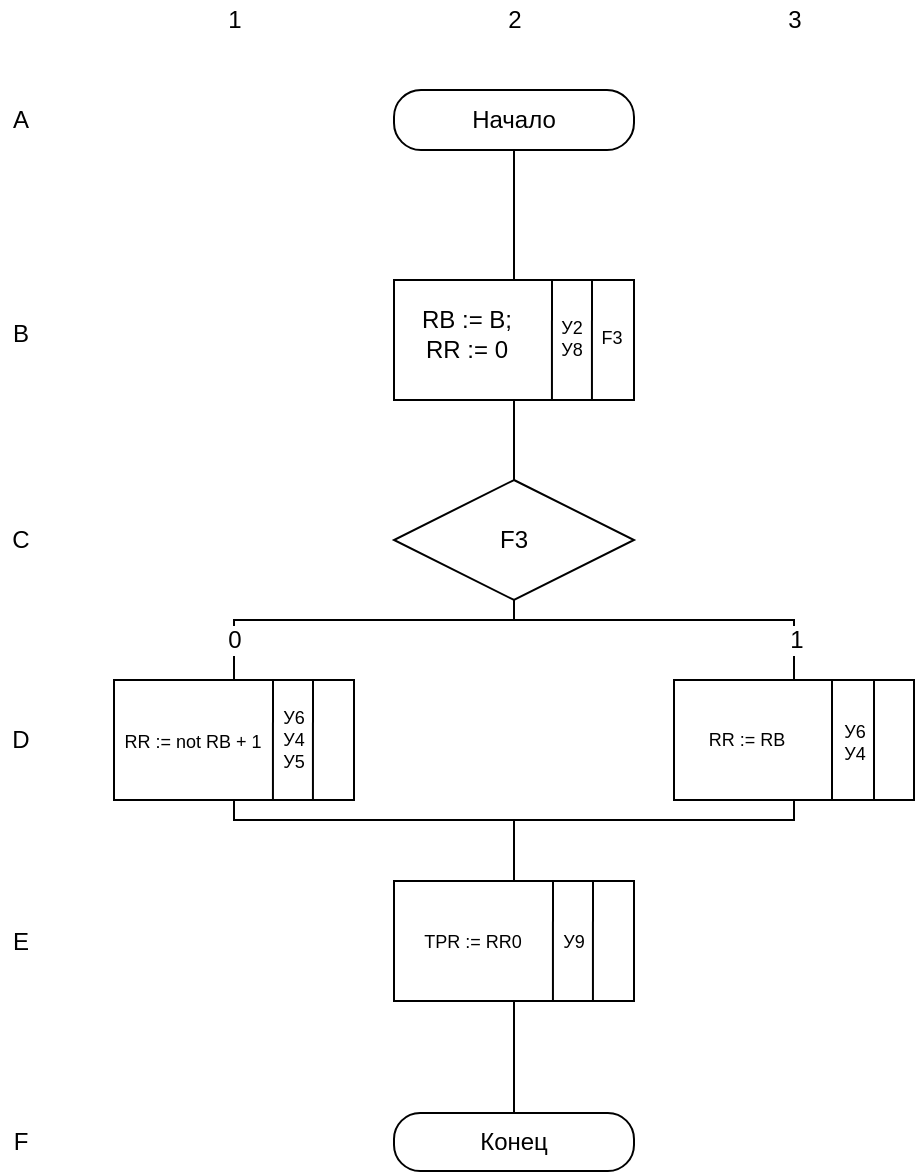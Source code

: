 <mxfile version="12.6.5" type="device"><diagram id="ino8X07yagJUm5cUdguc" name="Page-1"><mxGraphModel dx="478" dy="666" grid="1" gridSize="10" guides="1" tooltips="1" connect="1" arrows="1" fold="1" page="1" pageScale="1" pageWidth="827" pageHeight="1169" math="0" shadow="0"><root><mxCell id="0"/><mxCell id="1" parent="0"/><mxCell id="_YIfg3i4x5maGK3U4gLa-12" style="edgeStyle=orthogonalEdgeStyle;rounded=0;orthogonalLoop=1;jettySize=auto;html=1;exitX=0.5;exitY=1;exitDx=0;exitDy=0;entryX=0.5;entryY=0;entryDx=0;entryDy=0;endArrow=none;endFill=0;" parent="1" source="_YIfg3i4x5maGK3U4gLa-1" target="_YIfg3i4x5maGK3U4gLa-3" edge="1"><mxGeometry relative="1" as="geometry"/></mxCell><mxCell id="_YIfg3i4x5maGK3U4gLa-1" value="Начало" style="rounded=1;whiteSpace=wrap;html=1;imageHeight=24;arcSize=45;" parent="1" vertex="1"><mxGeometry x="360" y="75" width="120" height="30" as="geometry"/></mxCell><mxCell id="_YIfg3i4x5maGK3U4gLa-2" value="Конец" style="rounded=1;whiteSpace=wrap;html=1;arcSize=45;" parent="1" vertex="1"><mxGeometry x="360" y="586.5" width="120" height="29" as="geometry"/></mxCell><mxCell id="_YIfg3i4x5maGK3U4gLa-11" style="edgeStyle=orthogonalEdgeStyle;rounded=0;orthogonalLoop=1;jettySize=auto;html=1;exitX=0.5;exitY=1;exitDx=0;exitDy=0;entryX=0.5;entryY=0;entryDx=0;entryDy=0;endArrow=none;endFill=0;" parent="1" source="_YIfg3i4x5maGK3U4gLa-3" target="_YIfg3i4x5maGK3U4gLa-9" edge="1"><mxGeometry relative="1" as="geometry"/></mxCell><mxCell id="_YIfg3i4x5maGK3U4gLa-3" value="" style="rounded=0;whiteSpace=wrap;html=1;" parent="1" vertex="1"><mxGeometry x="360" y="170" width="120" height="60" as="geometry"/></mxCell><mxCell id="_YIfg3i4x5maGK3U4gLa-4" value="" style="endArrow=none;html=1;exitX=0.583;exitY=1;exitDx=0;exitDy=0;exitPerimeter=0;" parent="1" edge="1"><mxGeometry width="50" height="50" relative="1" as="geometry"><mxPoint x="438.96" y="230" as="sourcePoint"/><mxPoint x="439" y="170" as="targetPoint"/></mxGeometry></mxCell><mxCell id="_YIfg3i4x5maGK3U4gLa-5" value="" style="endArrow=none;html=1;exitX=0.583;exitY=1;exitDx=0;exitDy=0;exitPerimeter=0;" parent="1" edge="1"><mxGeometry width="50" height="50" relative="1" as="geometry"><mxPoint x="458.96" y="230" as="sourcePoint"/><mxPoint x="459" y="170" as="targetPoint"/></mxGeometry></mxCell><mxCell id="_YIfg3i4x5maGK3U4gLa-6" value="RB := B;&lt;br&gt;RR := 0" style="text;html=1;strokeColor=none;fillColor=none;align=center;verticalAlign=middle;whiteSpace=wrap;rounded=0;" parent="1" vertex="1"><mxGeometry x="360" y="173" width="73" height="48" as="geometry"/></mxCell><mxCell id="_YIfg3i4x5maGK3U4gLa-7" value="У2&lt;br&gt;&lt;div&gt;У8&lt;/div&gt;" style="text;html=1;strokeColor=none;fillColor=none;align=center;verticalAlign=middle;whiteSpace=wrap;rounded=0;fontSize=9;" parent="1" vertex="1"><mxGeometry x="444" y="189" width="10" height="20" as="geometry"/></mxCell><mxCell id="_YIfg3i4x5maGK3U4gLa-8" value="F3" style="text;html=1;strokeColor=none;fillColor=none;align=center;verticalAlign=middle;whiteSpace=wrap;rounded=0;fontSize=9;" parent="1" vertex="1"><mxGeometry x="464" y="189" width="10" height="20" as="geometry"/></mxCell><mxCell id="_YIfg3i4x5maGK3U4gLa-14" style="edgeStyle=orthogonalEdgeStyle;rounded=0;orthogonalLoop=1;jettySize=auto;html=1;exitX=0.5;exitY=1;exitDx=0;exitDy=0;entryX=0.5;entryY=0;entryDx=0;entryDy=0;endArrow=none;endFill=0;" parent="1" source="_YIfg3i4x5maGK3U4gLa-9" target="_YIfg3i4x5maGK3U4gLa-24" edge="1"><mxGeometry relative="1" as="geometry"><Array as="points"><mxPoint x="420" y="340"/><mxPoint x="280" y="340"/></Array><mxPoint x="420" y="370" as="targetPoint"/></mxGeometry></mxCell><mxCell id="_YIfg3i4x5maGK3U4gLa-36" value="0" style="text;html=1;align=center;verticalAlign=middle;resizable=0;points=[];;labelBackgroundColor=#ffffff;" parent="_YIfg3i4x5maGK3U4gLa-14" vertex="1" connectable="0"><mxGeometry x="-0.512" y="1" relative="1" as="geometry"><mxPoint x="-106" y="9" as="offset"/></mxGeometry></mxCell><mxCell id="_YIfg3i4x5maGK3U4gLa-22" style="edgeStyle=orthogonalEdgeStyle;rounded=0;orthogonalLoop=1;jettySize=auto;html=1;exitX=0.5;exitY=1;exitDx=0;exitDy=0;jumpSize=6;entryX=0.5;entryY=0;entryDx=0;entryDy=0;endArrow=none;endFill=0;" parent="1" source="_YIfg3i4x5maGK3U4gLa-9" target="_YIfg3i4x5maGK3U4gLa-17" edge="1"><mxGeometry relative="1" as="geometry"><Array as="points"><mxPoint x="420" y="340"/><mxPoint x="560" y="340"/></Array><mxPoint x="580" y="420" as="targetPoint"/></mxGeometry></mxCell><mxCell id="_YIfg3i4x5maGK3U4gLa-35" value="1" style="text;html=1;align=center;verticalAlign=middle;resizable=0;points=[];;labelBackgroundColor=#ffffff;" parent="_YIfg3i4x5maGK3U4gLa-22" vertex="1" connectable="0"><mxGeometry x="0.15" relative="1" as="geometry"><mxPoint x="47" y="10" as="offset"/></mxGeometry></mxCell><mxCell id="_YIfg3i4x5maGK3U4gLa-9" value="F3" style="rhombus;whiteSpace=wrap;html=1;" parent="1" vertex="1"><mxGeometry x="360" y="270" width="120" height="60" as="geometry"/></mxCell><mxCell id="mm2yy1tvn-SzPlEQDEvn-9" style="edgeStyle=orthogonalEdgeStyle;rounded=0;orthogonalLoop=1;jettySize=auto;html=1;entryX=0.5;entryY=0;entryDx=0;entryDy=0;fontSize=11;endArrow=none;endFill=0;" parent="1" source="_YIfg3i4x5maGK3U4gLa-17" target="mm2yy1tvn-SzPlEQDEvn-2" edge="1"><mxGeometry relative="1" as="geometry"><Array as="points"><mxPoint x="560" y="440"/><mxPoint x="420" y="440"/></Array></mxGeometry></mxCell><mxCell id="_YIfg3i4x5maGK3U4gLa-17" value="" style="rounded=0;whiteSpace=wrap;html=1;" parent="1" vertex="1"><mxGeometry x="500" y="370" width="120" height="60" as="geometry"/></mxCell><mxCell id="_YIfg3i4x5maGK3U4gLa-18" value="" style="endArrow=none;html=1;" parent="1" edge="1"><mxGeometry width="50" height="50" relative="1" as="geometry"><mxPoint x="579" y="370" as="sourcePoint"/><mxPoint x="579" y="430" as="targetPoint"/></mxGeometry></mxCell><mxCell id="_YIfg3i4x5maGK3U4gLa-19" value="" style="endArrow=none;html=1;" parent="1" edge="1"><mxGeometry width="50" height="50" relative="1" as="geometry"><mxPoint x="600" y="430" as="sourcePoint"/><mxPoint x="600" y="370" as="targetPoint"/></mxGeometry></mxCell><mxCell id="_YIfg3i4x5maGK3U4gLa-21" value="У6&lt;br&gt;У4" style="text;html=1;strokeColor=none;fillColor=none;align=center;verticalAlign=middle;whiteSpace=wrap;rounded=0;fontSize=9;" parent="1" vertex="1"><mxGeometry x="583" y="390.5" width="15" height="20" as="geometry"/></mxCell><mxCell id="mm2yy1tvn-SzPlEQDEvn-10" style="edgeStyle=orthogonalEdgeStyle;rounded=0;orthogonalLoop=1;jettySize=auto;html=1;fontSize=11;entryX=0.5;entryY=0;entryDx=0;entryDy=0;endArrow=none;endFill=0;" parent="1" source="_YIfg3i4x5maGK3U4gLa-24" target="mm2yy1tvn-SzPlEQDEvn-2" edge="1"><mxGeometry relative="1" as="geometry"><mxPoint x="420" y="471" as="targetPoint"/><Array as="points"><mxPoint x="280" y="440"/><mxPoint x="420" y="440"/></Array></mxGeometry></mxCell><mxCell id="_YIfg3i4x5maGK3U4gLa-24" value="" style="rounded=0;whiteSpace=wrap;html=1;" parent="1" vertex="1"><mxGeometry x="220" y="370" width="120" height="60" as="geometry"/></mxCell><mxCell id="_YIfg3i4x5maGK3U4gLa-25" value="" style="endArrow=none;html=1;exitX=0.583;exitY=1;exitDx=0;exitDy=0;exitPerimeter=0;" parent="1" edge="1"><mxGeometry width="50" height="50" relative="1" as="geometry"><mxPoint x="299.46" y="430" as="sourcePoint"/><mxPoint x="299.5" y="370" as="targetPoint"/></mxGeometry></mxCell><mxCell id="_YIfg3i4x5maGK3U4gLa-26" value="" style="endArrow=none;html=1;exitX=0.583;exitY=1;exitDx=0;exitDy=0;exitPerimeter=0;" parent="1" edge="1"><mxGeometry width="50" height="50" relative="1" as="geometry"><mxPoint x="319.46" y="430" as="sourcePoint"/><mxPoint x="319.5" y="370" as="targetPoint"/></mxGeometry></mxCell><mxCell id="_YIfg3i4x5maGK3U4gLa-27" value="RR := not RB + 1" style="text;html=1;strokeColor=none;fillColor=none;align=center;verticalAlign=middle;whiteSpace=wrap;rounded=0;fontSize=9;" parent="1" vertex="1"><mxGeometry x="223" y="378" width="73" height="45" as="geometry"/></mxCell><mxCell id="_YIfg3i4x5maGK3U4gLa-28" value="У6&lt;br&gt;У4&lt;br&gt;У5" style="text;html=1;strokeColor=none;fillColor=none;align=center;verticalAlign=middle;whiteSpace=wrap;rounded=0;fontSize=9;" parent="1" vertex="1"><mxGeometry x="305" y="390" width="10" height="20" as="geometry"/></mxCell><mxCell id="mm2yy1tvn-SzPlEQDEvn-11" style="edgeStyle=orthogonalEdgeStyle;rounded=0;orthogonalLoop=1;jettySize=auto;html=1;entryX=0.5;entryY=0;entryDx=0;entryDy=0;fontSize=11;endArrow=none;endFill=0;" parent="1" source="mm2yy1tvn-SzPlEQDEvn-2" target="_YIfg3i4x5maGK3U4gLa-2" edge="1"><mxGeometry relative="1" as="geometry"/></mxCell><mxCell id="mm2yy1tvn-SzPlEQDEvn-2" value="" style="rounded=0;whiteSpace=wrap;html=1;" parent="1" vertex="1"><mxGeometry x="360" y="470.5" width="120" height="60" as="geometry"/></mxCell><mxCell id="mm2yy1tvn-SzPlEQDEvn-3" value="" style="endArrow=none;html=1;exitX=0.583;exitY=1;exitDx=0;exitDy=0;exitPerimeter=0;" parent="1" edge="1"><mxGeometry width="50" height="50" relative="1" as="geometry"><mxPoint x="439.46" y="530.5" as="sourcePoint"/><mxPoint x="439.5" y="470.5" as="targetPoint"/></mxGeometry></mxCell><mxCell id="mm2yy1tvn-SzPlEQDEvn-4" value="" style="endArrow=none;html=1;exitX=0.583;exitY=1;exitDx=0;exitDy=0;exitPerimeter=0;" parent="1" edge="1"><mxGeometry width="50" height="50" relative="1" as="geometry"><mxPoint x="459.46" y="530.5" as="sourcePoint"/><mxPoint x="459.5" y="470.5" as="targetPoint"/></mxGeometry></mxCell><mxCell id="mm2yy1tvn-SzPlEQDEvn-5" value="TPR := RR0" style="text;html=1;strokeColor=none;fillColor=none;align=center;verticalAlign=middle;whiteSpace=wrap;rounded=0;fontSize=9;" parent="1" vertex="1"><mxGeometry x="363" y="478.5" width="73" height="45" as="geometry"/></mxCell><mxCell id="mm2yy1tvn-SzPlEQDEvn-6" value="У9" style="text;html=1;strokeColor=none;fillColor=none;align=center;verticalAlign=middle;whiteSpace=wrap;rounded=0;fontSize=9;" parent="1" vertex="1"><mxGeometry x="445" y="490.5" width="10" height="20" as="geometry"/></mxCell><mxCell id="_YIfg3i4x5maGK3U4gLa-20" value="RR := RB" style="text;html=1;strokeColor=none;fillColor=none;align=center;verticalAlign=middle;whiteSpace=wrap;rounded=0;fontSize=9;" parent="1" vertex="1"><mxGeometry x="500" y="377.5" width="73" height="45" as="geometry"/></mxCell><mxCell id="CqOgOajZlKZ5vx_g3-71-3" value="A" style="text;html=1;align=center;verticalAlign=middle;resizable=0;points=[];autosize=1;" parent="1" vertex="1"><mxGeometry x="163" y="80" width="20" height="20" as="geometry"/></mxCell><mxCell id="CqOgOajZlKZ5vx_g3-71-4" value="B" style="text;html=1;align=center;verticalAlign=middle;resizable=0;points=[];autosize=1;" parent="1" vertex="1"><mxGeometry x="163" y="187" width="20" height="20" as="geometry"/></mxCell><mxCell id="CqOgOajZlKZ5vx_g3-71-5" value="C" style="text;html=1;align=center;verticalAlign=middle;resizable=0;points=[];autosize=1;" parent="1" vertex="1"><mxGeometry x="163" y="290" width="20" height="20" as="geometry"/></mxCell><mxCell id="CqOgOajZlKZ5vx_g3-71-6" value="D" style="text;html=1;align=center;verticalAlign=middle;resizable=0;points=[];autosize=1;" parent="1" vertex="1"><mxGeometry x="163" y="390" width="20" height="20" as="geometry"/></mxCell><mxCell id="CqOgOajZlKZ5vx_g3-71-7" value="E" style="text;html=1;align=center;verticalAlign=middle;resizable=0;points=[];autosize=1;" parent="1" vertex="1"><mxGeometry x="163" y="490.5" width="20" height="20" as="geometry"/></mxCell><mxCell id="CqOgOajZlKZ5vx_g3-71-9" value="F" style="text;html=1;align=center;verticalAlign=middle;resizable=0;points=[];autosize=1;" parent="1" vertex="1"><mxGeometry x="163" y="591" width="20" height="20" as="geometry"/></mxCell><mxCell id="CqOgOajZlKZ5vx_g3-71-10" value="1" style="text;html=1;align=center;verticalAlign=middle;resizable=0;points=[];autosize=1;" parent="1" vertex="1"><mxGeometry x="270" y="30" width="20" height="20" as="geometry"/></mxCell><mxCell id="CqOgOajZlKZ5vx_g3-71-11" value="2" style="text;html=1;align=center;verticalAlign=middle;resizable=0;points=[];autosize=1;" parent="1" vertex="1"><mxGeometry x="410" y="30" width="20" height="20" as="geometry"/></mxCell><mxCell id="CqOgOajZlKZ5vx_g3-71-12" value="3" style="text;html=1;align=center;verticalAlign=middle;resizable=0;points=[];autosize=1;" parent="1" vertex="1"><mxGeometry x="550" y="30" width="20" height="20" as="geometry"/></mxCell></root></mxGraphModel></diagram></mxfile>